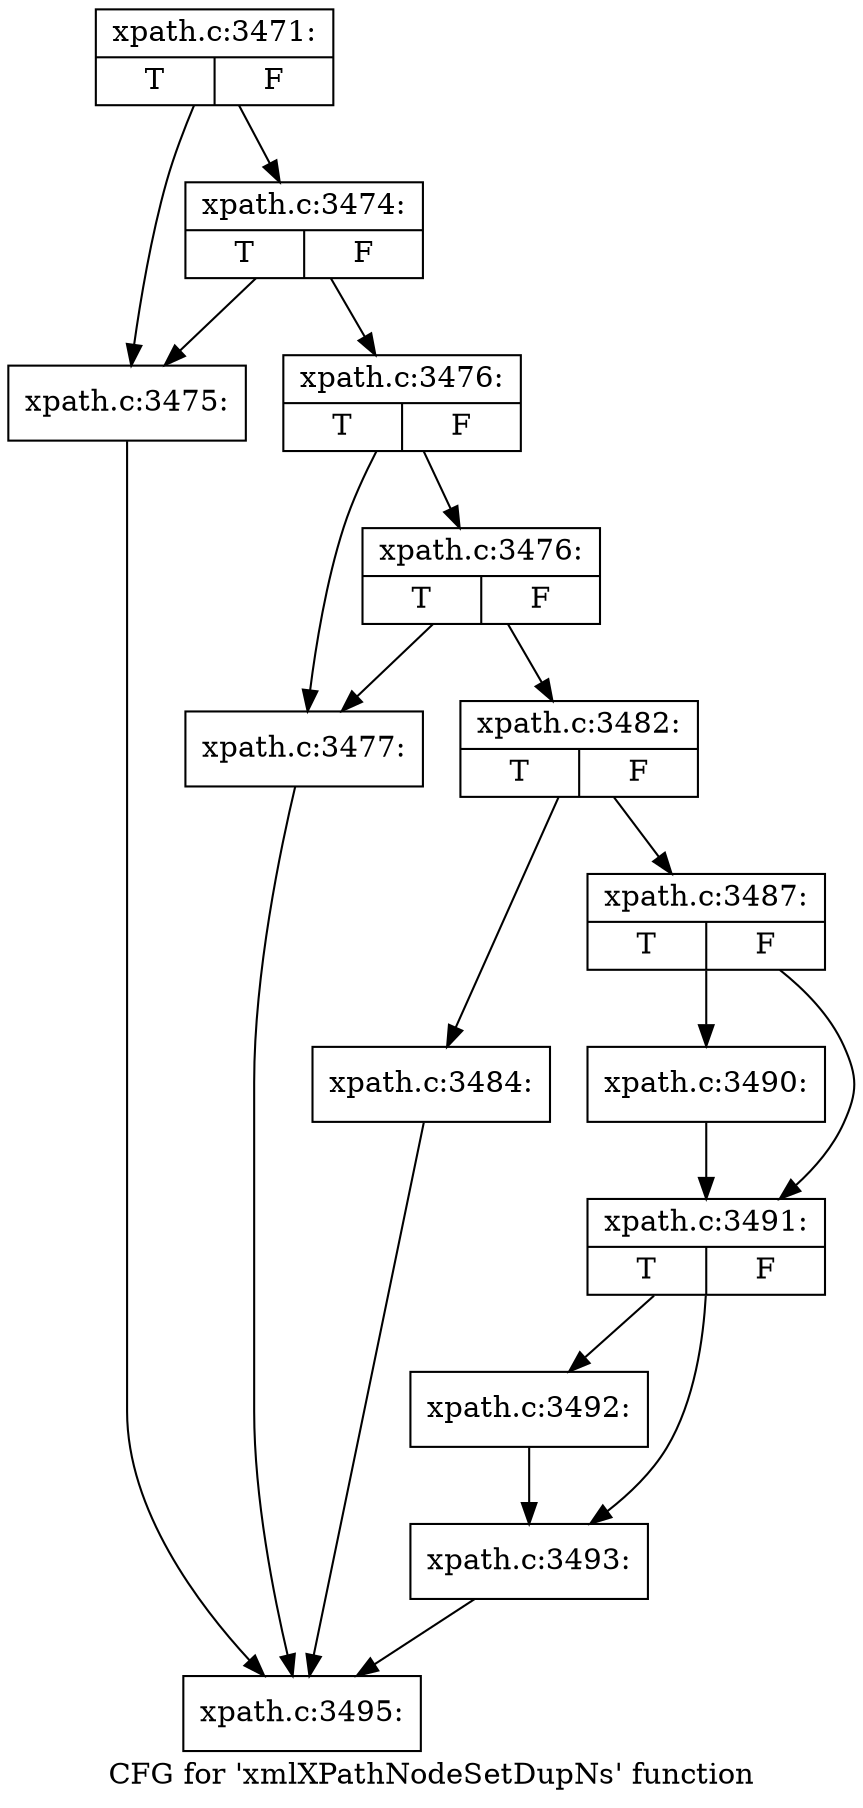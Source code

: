 digraph "CFG for 'xmlXPathNodeSetDupNs' function" {
	label="CFG for 'xmlXPathNodeSetDupNs' function";

	Node0x4d60680 [shape=record,label="{xpath.c:3471:|{<s0>T|<s1>F}}"];
	Node0x4d60680 -> Node0x4d614d0;
	Node0x4d60680 -> Node0x4d61570;
	Node0x4d61570 [shape=record,label="{xpath.c:3474:|{<s0>T|<s1>F}}"];
	Node0x4d61570 -> Node0x4d614d0;
	Node0x4d61570 -> Node0x4d61520;
	Node0x4d614d0 [shape=record,label="{xpath.c:3475:}"];
	Node0x4d614d0 -> Node0x4d60bf0;
	Node0x4d61520 [shape=record,label="{xpath.c:3476:|{<s0>T|<s1>F}}"];
	Node0x4d61520 -> Node0x4d61d30;
	Node0x4d61520 -> Node0x4d61dd0;
	Node0x4d61dd0 [shape=record,label="{xpath.c:3476:|{<s0>T|<s1>F}}"];
	Node0x4d61dd0 -> Node0x4d61d30;
	Node0x4d61dd0 -> Node0x4d61d80;
	Node0x4d61d30 [shape=record,label="{xpath.c:3477:}"];
	Node0x4d61d30 -> Node0x4d60bf0;
	Node0x4d61d80 [shape=record,label="{xpath.c:3482:|{<s0>T|<s1>F}}"];
	Node0x4d61d80 -> Node0x4d629e0;
	Node0x4d61d80 -> Node0x4d62a30;
	Node0x4d629e0 [shape=record,label="{xpath.c:3484:}"];
	Node0x4d629e0 -> Node0x4d60bf0;
	Node0x4d62a30 [shape=record,label="{xpath.c:3487:|{<s0>T|<s1>F}}"];
	Node0x4d62a30 -> Node0x4d636e0;
	Node0x4d62a30 -> Node0x4d63730;
	Node0x4d636e0 [shape=record,label="{xpath.c:3490:}"];
	Node0x4d636e0 -> Node0x4d63730;
	Node0x4d63730 [shape=record,label="{xpath.c:3491:|{<s0>T|<s1>F}}"];
	Node0x4d63730 -> Node0x4d64070;
	Node0x4d63730 -> Node0x4d640c0;
	Node0x4d64070 [shape=record,label="{xpath.c:3492:}"];
	Node0x4d64070 -> Node0x4d640c0;
	Node0x4d640c0 [shape=record,label="{xpath.c:3493:}"];
	Node0x4d640c0 -> Node0x4d60bf0;
	Node0x4d60bf0 [shape=record,label="{xpath.c:3495:}"];
}

